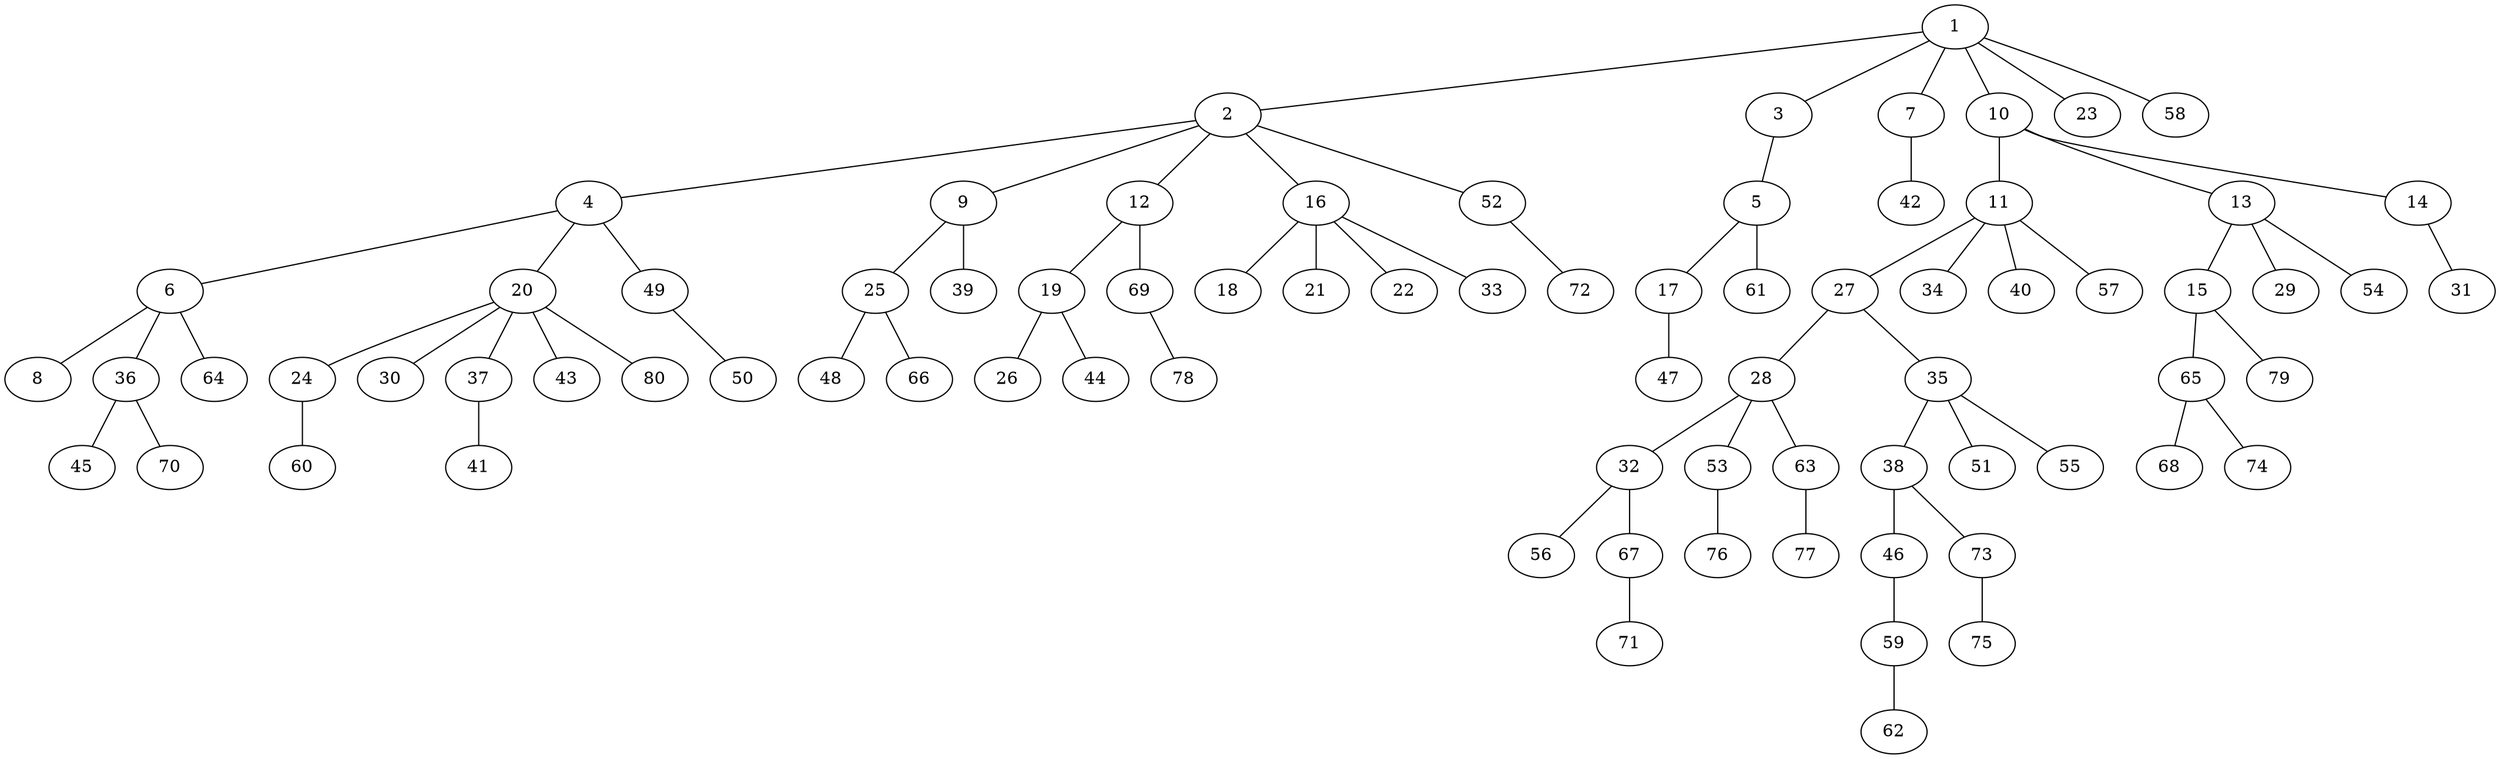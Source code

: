 graph graphname {1--2
1--3
1--7
1--10
1--23
1--58
2--4
2--9
2--12
2--16
2--52
3--5
4--6
4--20
4--49
5--17
5--61
6--8
6--36
6--64
7--42
9--25
9--39
10--11
10--13
10--14
11--27
11--34
11--40
11--57
12--19
12--69
13--15
13--29
13--54
14--31
15--65
15--79
16--18
16--21
16--22
16--33
17--47
19--26
19--44
20--24
20--30
20--37
20--43
20--80
24--60
25--48
25--66
27--28
27--35
28--32
28--53
28--63
32--56
32--67
35--38
35--51
35--55
36--45
36--70
37--41
38--46
38--73
46--59
49--50
52--72
53--76
59--62
63--77
65--68
65--74
67--71
69--78
73--75
}